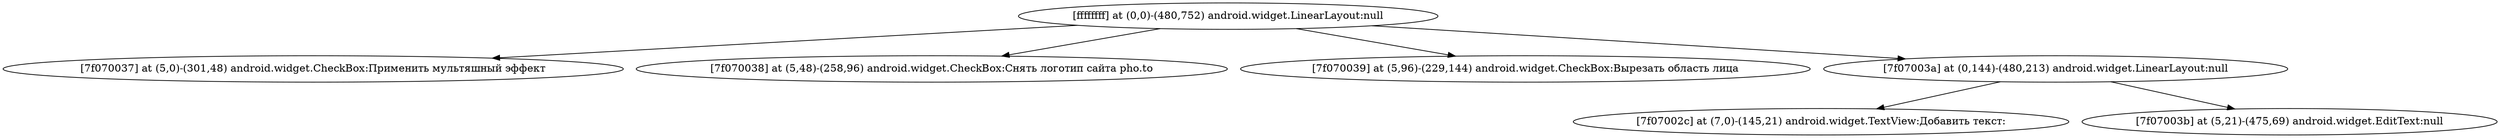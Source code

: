 strict digraph G {
  1 [ label="[ffffffff] at (0,0)-(480,752) android.widget.LinearLayout:null" ];
  2 [ label="[7f070037] at (5,0)-(301,48) android.widget.CheckBox:Применить мультяшный эффект" ];
  3 [ label="[7f070038] at (5,48)-(258,96) android.widget.CheckBox:Снять логотип сайта pho.to" ];
  4 [ label="[7f070039] at (5,96)-(229,144) android.widget.CheckBox:Вырезать область лица" ];
  5 [ label="[7f07003a] at (0,144)-(480,213) android.widget.LinearLayout:null" ];
  6 [ label="[7f07002c] at (7,0)-(145,21) android.widget.TextView:Добавить текст:" ];
  7 [ label="[7f07003b] at (5,21)-(475,69) android.widget.EditText:null" ];
  1 -> 2;
  1 -> 3;
  1 -> 4;
  1 -> 5;
  5 -> 6;
  5 -> 7;
}
